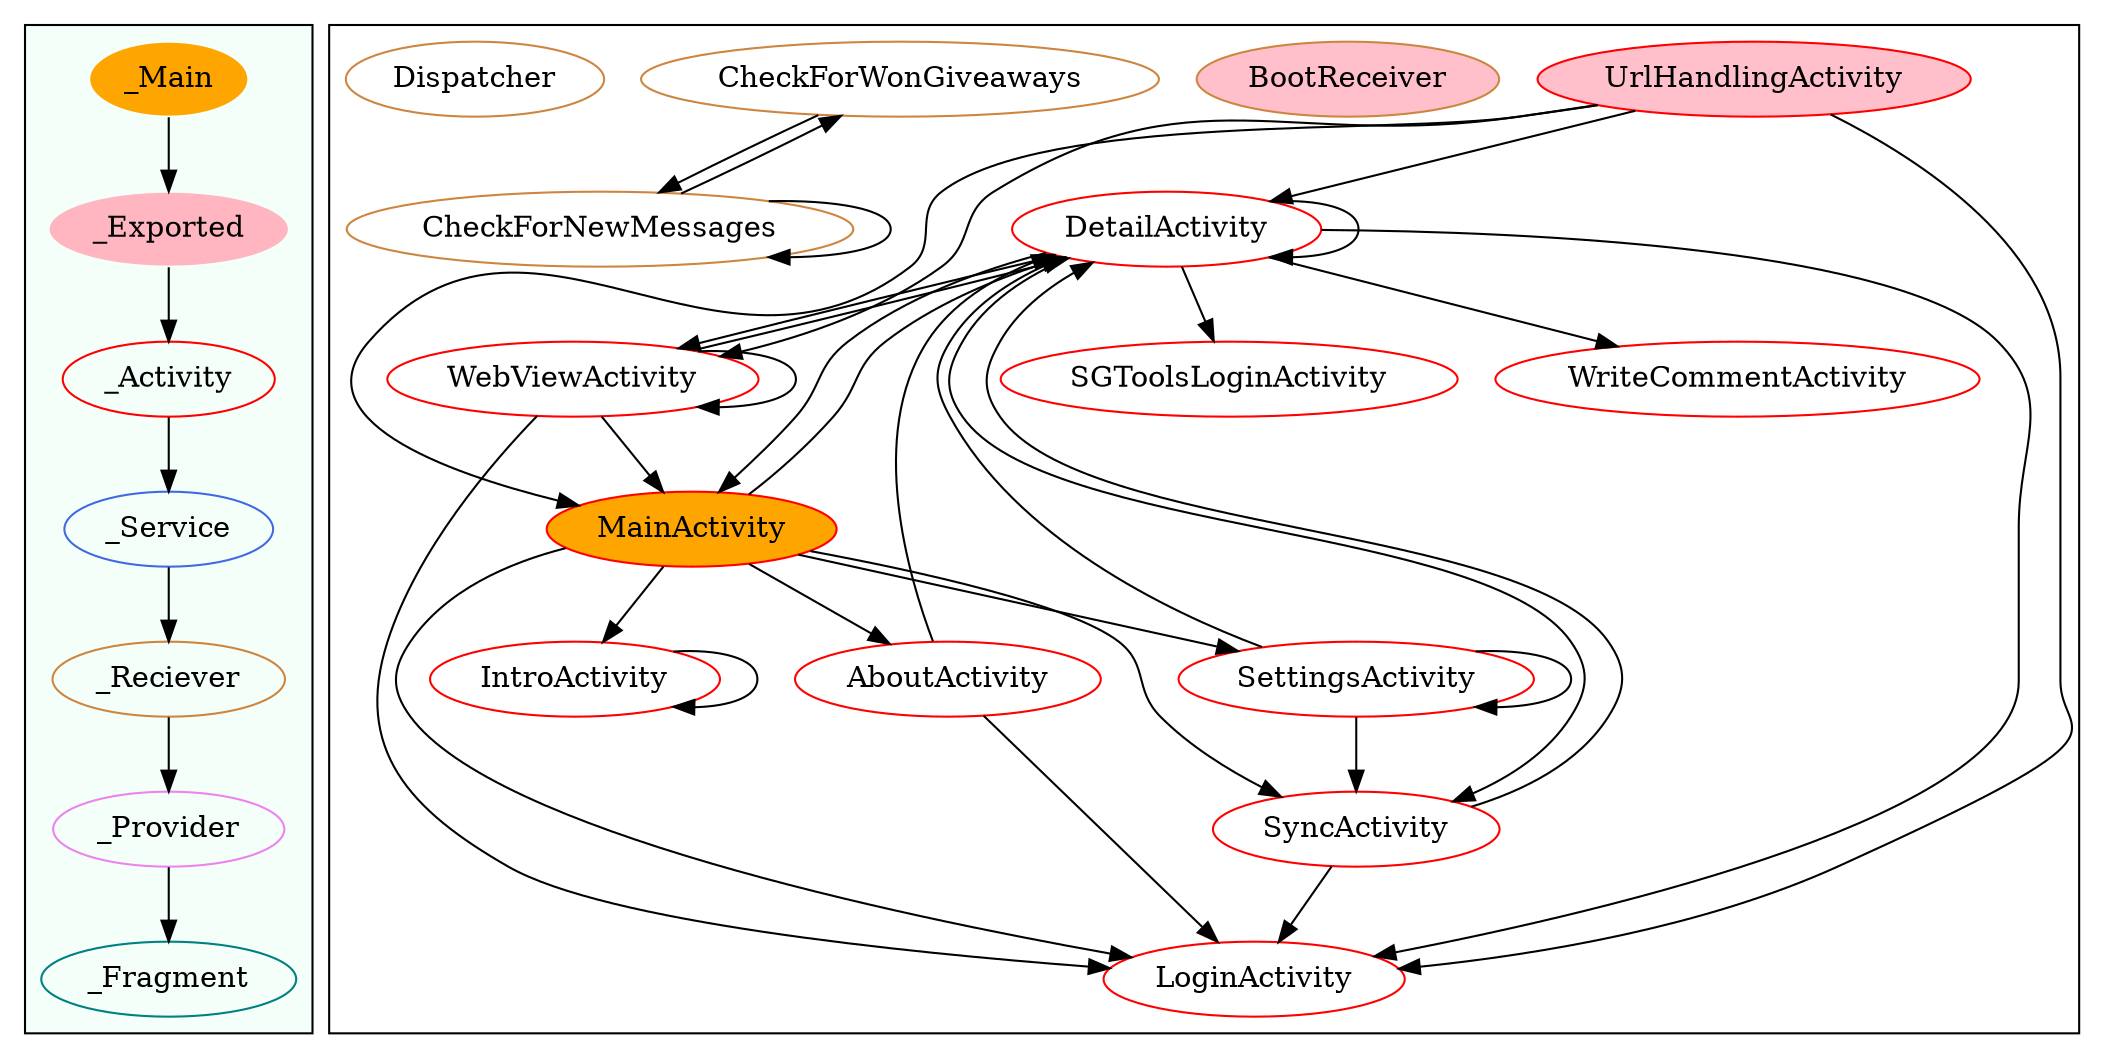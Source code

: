 digraph G {
subgraph cluster_legend{ 
bgcolor=mintcream;
_Activity[color = red];
_Service[color = royalblue];
_Provider[color = violet];
_Reciever[color = peru];
_Fragment[color = teal];
_Main[style=filled, fillcolor=orange, color = mintcream];
_Exported[style=filled, fillcolor=lightpink, color = mintcream];
_Main -> _Exported -> _Activity -> _Service -> _Reciever -> _Provider -> _Fragment; 
}
subgraph cluster_component{ 
DetailActivity[color = red];
UrlHandlingActivity[style=filled, fillcolor=pink, color = red];
AboutActivity[color = red];
MainActivity[style=filled, fillcolor=orange, color = red];
LoginActivity[color = red];
WebViewActivity[color = red];
SGToolsLoginActivity[color = red];
SettingsActivity[color = red];
IntroActivity[color = red];
WriteCommentActivity[color = red];
SyncActivity[color = red];
BootReceiver[style=filled, fillcolor=pink, color = peru];
CheckForWonGiveaways[color = peru];
CheckForNewMessages[color = peru];
Dispatcher[color = peru];
DetailActivity->SyncActivity;
DetailActivity->DetailActivity;
DetailActivity->SGToolsLoginActivity;
DetailActivity->WriteCommentActivity;
DetailActivity->LoginActivity;
DetailActivity->WebViewActivity;
DetailActivity->MainActivity;
UrlHandlingActivity->MainActivity;
UrlHandlingActivity->WebViewActivity;
UrlHandlingActivity->DetailActivity;
UrlHandlingActivity->LoginActivity;
AboutActivity->DetailActivity;
AboutActivity->LoginActivity;
MainActivity->LoginActivity;
MainActivity->IntroActivity;
MainActivity->DetailActivity;
MainActivity->SyncActivity;
MainActivity->SettingsActivity;
MainActivity->AboutActivity;
WebViewActivity->DetailActivity;
WebViewActivity->MainActivity;
WebViewActivity->WebViewActivity;
WebViewActivity->LoginActivity;
IntroActivity->IntroActivity;
SettingsActivity->SyncActivity;
SettingsActivity->DetailActivity;
SettingsActivity->SettingsActivity;
CheckForWonGiveaways->CheckForNewMessages;
CheckForNewMessages->CheckForWonGiveaways;
CheckForNewMessages->CheckForNewMessages;
SyncActivity->DetailActivity;
SyncActivity->LoginActivity;
}
}
